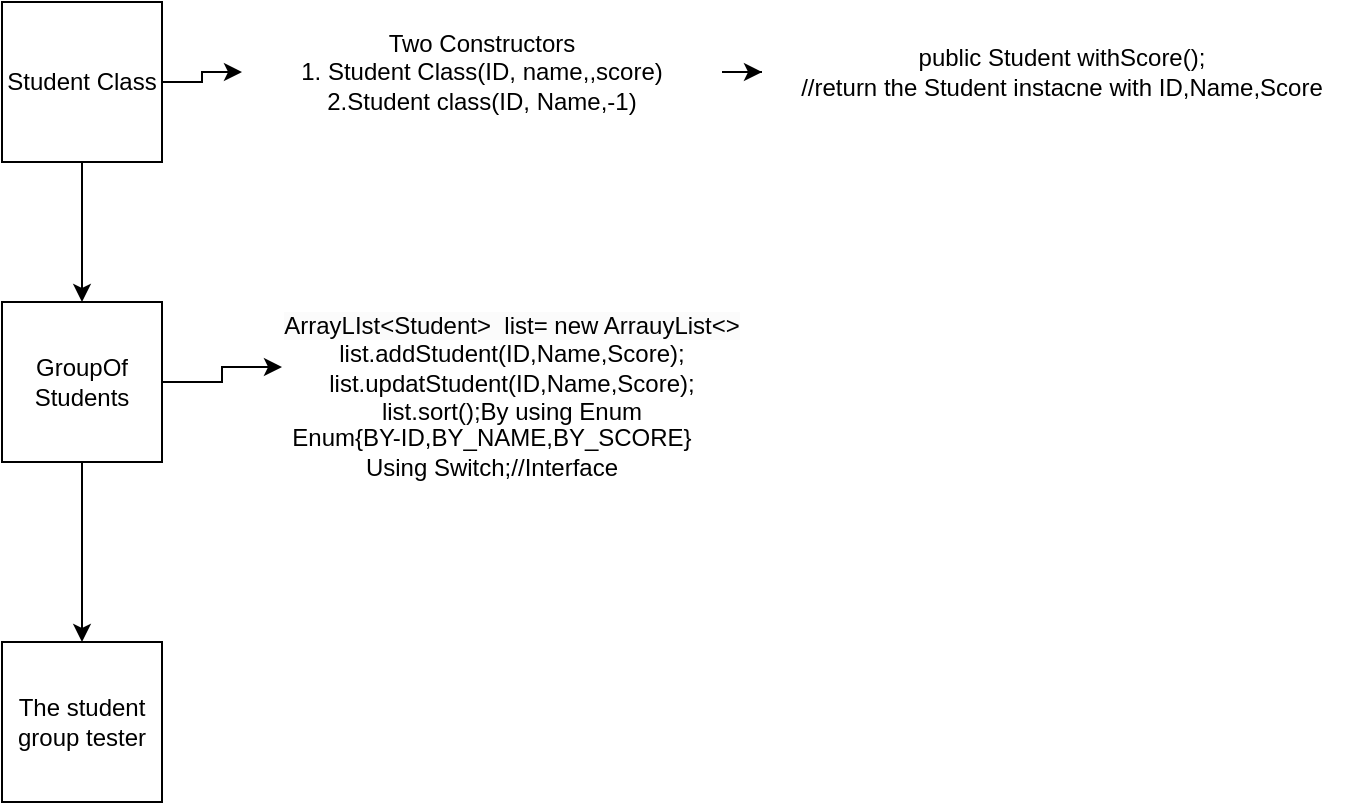 <mxfile version="22.0.4" type="github">
  <diagram name="Page-1" id="Jv3dn-InHz_XRh-mlbiu">
    <mxGraphModel dx="996" dy="569" grid="1" gridSize="10" guides="1" tooltips="1" connect="1" arrows="1" fold="1" page="1" pageScale="1" pageWidth="850" pageHeight="1100" math="0" shadow="0">
      <root>
        <mxCell id="0" />
        <mxCell id="1" parent="0" />
        <mxCell id="IvtEMfIXniqdG9CkL-q9-7" value="" style="edgeStyle=orthogonalEdgeStyle;rounded=0;orthogonalLoop=1;jettySize=auto;html=1;" parent="1" source="IvtEMfIXniqdG9CkL-q9-1" target="IvtEMfIXniqdG9CkL-q9-4" edge="1">
          <mxGeometry relative="1" as="geometry" />
        </mxCell>
        <mxCell id="jnugEWC_GVPC8t9UZzBM-3" value="" style="edgeStyle=orthogonalEdgeStyle;rounded=0;orthogonalLoop=1;jettySize=auto;html=1;" edge="1" parent="1" source="IvtEMfIXniqdG9CkL-q9-1" target="IvtEMfIXniqdG9CkL-q9-3">
          <mxGeometry relative="1" as="geometry" />
        </mxCell>
        <mxCell id="IvtEMfIXniqdG9CkL-q9-1" value="Student Class&lt;br&gt;" style="whiteSpace=wrap;html=1;aspect=fixed;" parent="1" vertex="1">
          <mxGeometry x="120" y="80" width="80" height="80" as="geometry" />
        </mxCell>
        <mxCell id="IvtEMfIXniqdG9CkL-q9-2" value="The student group tester" style="whiteSpace=wrap;html=1;aspect=fixed;" parent="1" vertex="1">
          <mxGeometry x="120" y="400" width="80" height="80" as="geometry" />
        </mxCell>
        <mxCell id="IvtEMfIXniqdG9CkL-q9-16" value="" style="edgeStyle=orthogonalEdgeStyle;rounded=0;orthogonalLoop=1;jettySize=auto;html=1;" parent="1" source="IvtEMfIXniqdG9CkL-q9-3" target="IvtEMfIXniqdG9CkL-q9-15" edge="1">
          <mxGeometry relative="1" as="geometry" />
        </mxCell>
        <mxCell id="jnugEWC_GVPC8t9UZzBM-5" value="" style="edgeStyle=orthogonalEdgeStyle;rounded=0;orthogonalLoop=1;jettySize=auto;html=1;" edge="1" parent="1" source="IvtEMfIXniqdG9CkL-q9-3">
          <mxGeometry relative="1" as="geometry">
            <mxPoint x="160" y="400" as="targetPoint" />
          </mxGeometry>
        </mxCell>
        <mxCell id="IvtEMfIXniqdG9CkL-q9-3" value="GroupOf&lt;br&gt;Students" style="whiteSpace=wrap;html=1;aspect=fixed;" parent="1" vertex="1">
          <mxGeometry x="120" y="230" width="80" height="80" as="geometry" />
        </mxCell>
        <mxCell id="IvtEMfIXniqdG9CkL-q9-6" value="" style="edgeStyle=orthogonalEdgeStyle;rounded=0;orthogonalLoop=1;jettySize=auto;html=1;" parent="1" source="IvtEMfIXniqdG9CkL-q9-4" target="IvtEMfIXniqdG9CkL-q9-5" edge="1">
          <mxGeometry relative="1" as="geometry" />
        </mxCell>
        <mxCell id="IvtEMfIXniqdG9CkL-q9-4" value="Two Constructors&lt;br&gt;1. Student Class(ID, name,,score)&lt;br&gt;2.Student class(ID, Name,-1)" style="text;html=1;strokeColor=none;fillColor=none;align=center;verticalAlign=middle;whiteSpace=wrap;rounded=0;" parent="1" vertex="1">
          <mxGeometry x="240" y="100" width="240" height="30" as="geometry" />
        </mxCell>
        <mxCell id="IvtEMfIXniqdG9CkL-q9-5" value="public Student withScore();&lt;br&gt;//return the Student instacne with ID,Name,Score" style="text;html=1;strokeColor=none;fillColor=none;align=center;verticalAlign=middle;whiteSpace=wrap;rounded=0;" parent="1" vertex="1">
          <mxGeometry x="500" y="100" width="300" height="30" as="geometry" />
        </mxCell>
        <mxCell id="IvtEMfIXniqdG9CkL-q9-15" value="&lt;br&gt;&lt;span style=&quot;color: rgb(0, 0, 0); font-family: Helvetica; font-size: 12px; font-style: normal; font-variant-ligatures: normal; font-variant-caps: normal; font-weight: 400; letter-spacing: normal; orphans: 2; text-align: center; text-indent: 0px; text-transform: none; widows: 2; word-spacing: 0px; -webkit-text-stroke-width: 0px; background-color: rgb(251, 251, 251); text-decoration-thickness: initial; text-decoration-style: initial; text-decoration-color: initial; float: none; display: inline !important;&quot;&gt;ArrayLIst&amp;lt;Student&amp;gt;&amp;nbsp; list= new ArrauyList&amp;lt;&amp;gt;&lt;br&gt;&lt;/span&gt;list.addStudent(ID,Name,Score);&lt;br&gt;list.updatStudent(ID,Name,Score);&lt;br&gt;list.sort();By using Enum&lt;br&gt;&lt;br&gt;" style="text;html=1;strokeColor=none;fillColor=none;align=center;verticalAlign=middle;whiteSpace=wrap;rounded=0;" parent="1" vertex="1">
          <mxGeometry x="260" y="220" width="230" height="85" as="geometry" />
        </mxCell>
        <mxCell id="jnugEWC_GVPC8t9UZzBM-2" value="Enum{BY-ID,BY_NAME,BY_SCORE}&lt;br&gt;Using Switch;//Interface" style="text;html=1;strokeColor=none;fillColor=none;align=center;verticalAlign=middle;whiteSpace=wrap;rounded=0;" vertex="1" parent="1">
          <mxGeometry x="240" y="290" width="250" height="30" as="geometry" />
        </mxCell>
      </root>
    </mxGraphModel>
  </diagram>
</mxfile>
